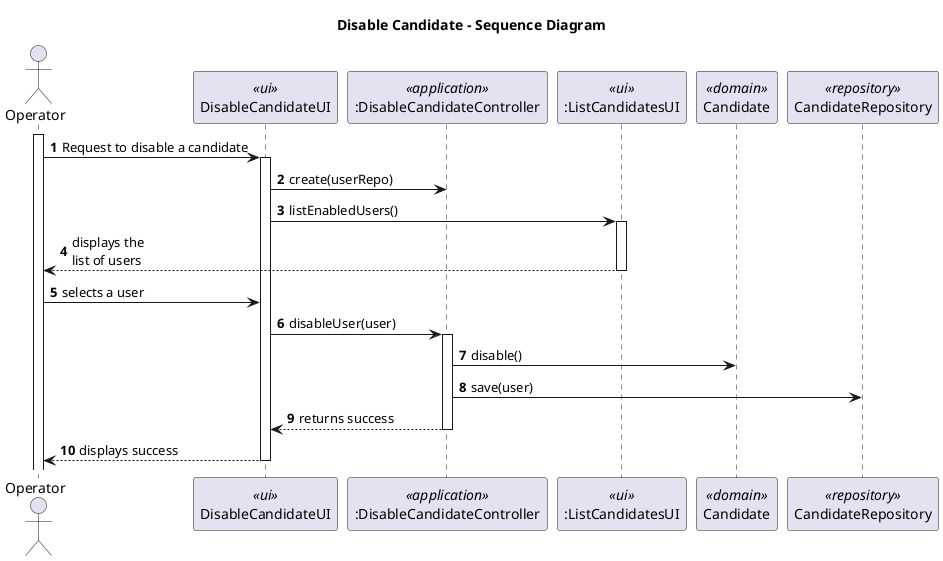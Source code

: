 @startuml

title Disable Candidate - Sequence Diagram

autonumber
actor Operator as ADM
participant "DisableCandidateUI" as UI <<ui>>
participant ":DisableCandidateController" as CTRL <<application>>
participant ":ListCandidatesUI" as LUI <<ui>>
participant "Candidate" as User <<domain>>
participant "CandidateRepository" as REPO <<repository>>

activate ADM
ADM-> UI : Request to disable a candidate
activate UI
UI -> CTRL : create(userRepo)
UI -> LUI: listEnabledUsers()
activate LUI
LUI --> ADM : displays the \nlist of users
deactivate LUI
ADM -> UI : selects a user
UI -> CTRL : disableUser(user)
activate CTRL
CTRL -> User : disable()
CTRL -> REPO : save(user)
CTRL --> UI : returns success
deactivate CTRL
UI --> ADM : displays success
deactivate UI


@enduml
